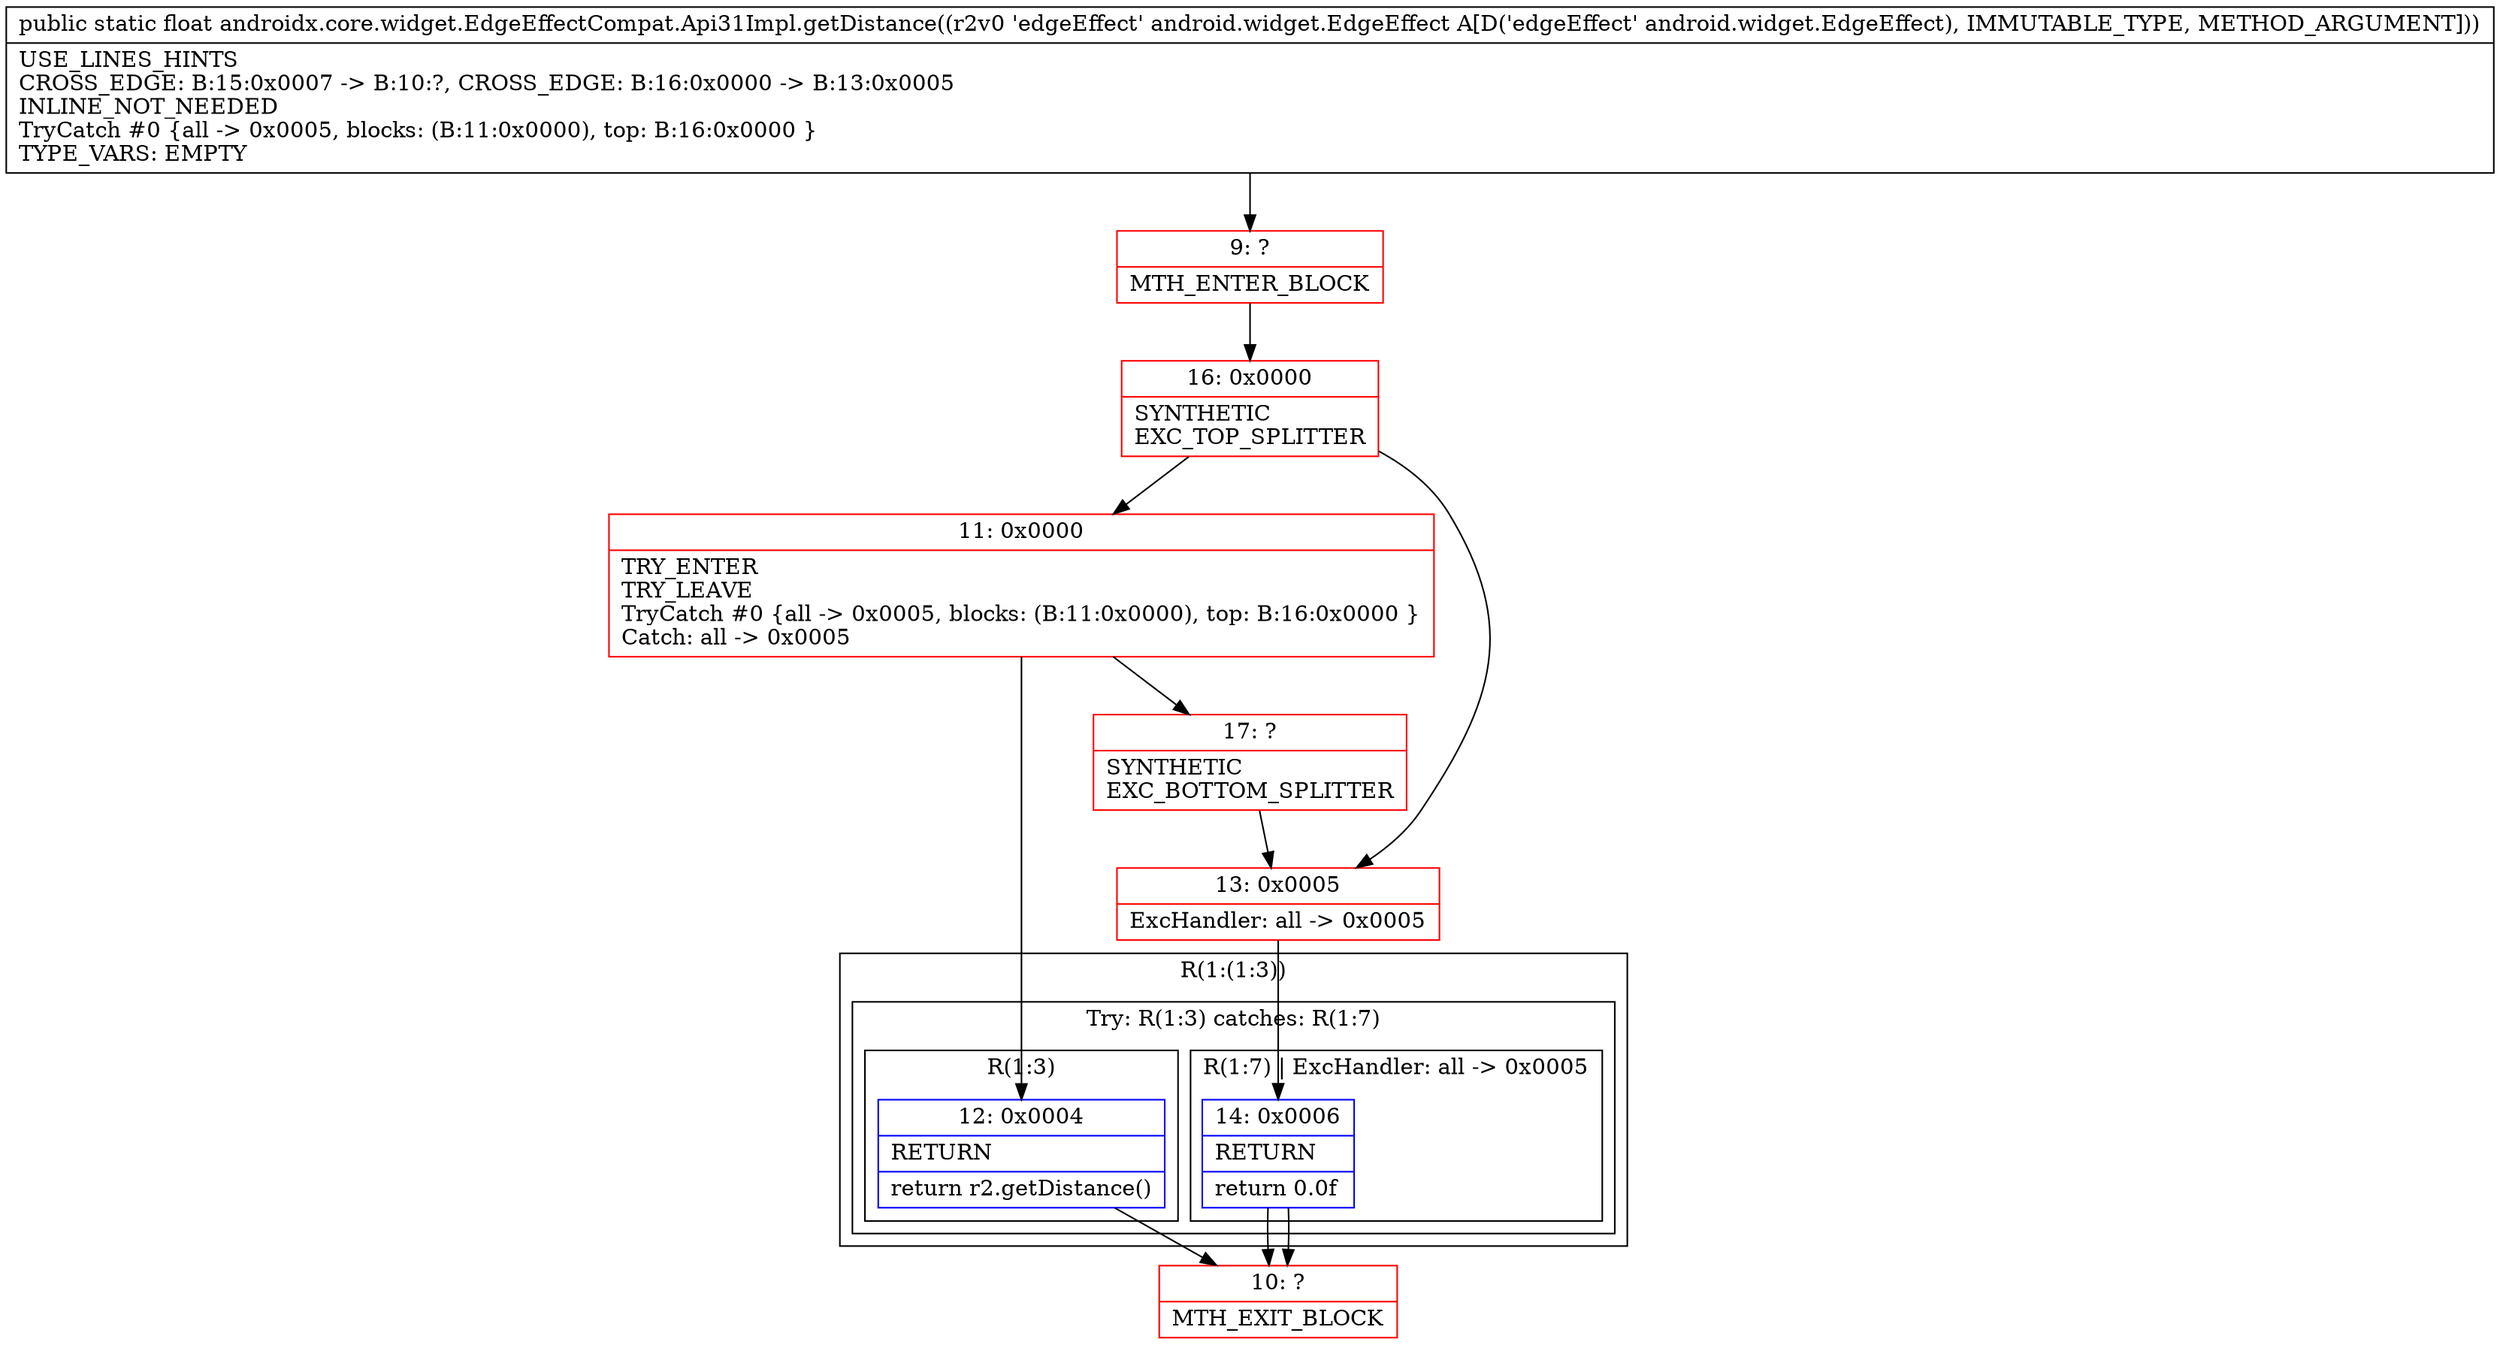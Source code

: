 digraph "CFG forandroidx.core.widget.EdgeEffectCompat.Api31Impl.getDistance(Landroid\/widget\/EdgeEffect;)F" {
subgraph cluster_Region_169406495 {
label = "R(1:(1:3))";
node [shape=record,color=blue];
subgraph cluster_TryCatchRegion_1222775488 {
label = "Try: R(1:3) catches: R(1:7)";
node [shape=record,color=blue];
subgraph cluster_Region_1485962688 {
label = "R(1:3)";
node [shape=record,color=blue];
Node_12 [shape=record,label="{12\:\ 0x0004|RETURN\l|return r2.getDistance()\l}"];
}
subgraph cluster_Region_297961887 {
label = "R(1:7) | ExcHandler: all \-\> 0x0005\l";
node [shape=record,color=blue];
Node_14 [shape=record,label="{14\:\ 0x0006|RETURN\l|return 0.0f\l}"];
}
}
}
subgraph cluster_Region_297961887 {
label = "R(1:7) | ExcHandler: all \-\> 0x0005\l";
node [shape=record,color=blue];
Node_14 [shape=record,label="{14\:\ 0x0006|RETURN\l|return 0.0f\l}"];
}
Node_9 [shape=record,color=red,label="{9\:\ ?|MTH_ENTER_BLOCK\l}"];
Node_16 [shape=record,color=red,label="{16\:\ 0x0000|SYNTHETIC\lEXC_TOP_SPLITTER\l}"];
Node_11 [shape=record,color=red,label="{11\:\ 0x0000|TRY_ENTER\lTRY_LEAVE\lTryCatch #0 \{all \-\> 0x0005, blocks: (B:11:0x0000), top: B:16:0x0000 \}\lCatch: all \-\> 0x0005\l}"];
Node_10 [shape=record,color=red,label="{10\:\ ?|MTH_EXIT_BLOCK\l}"];
Node_17 [shape=record,color=red,label="{17\:\ ?|SYNTHETIC\lEXC_BOTTOM_SPLITTER\l}"];
Node_13 [shape=record,color=red,label="{13\:\ 0x0005|ExcHandler: all \-\> 0x0005\l}"];
MethodNode[shape=record,label="{public static float androidx.core.widget.EdgeEffectCompat.Api31Impl.getDistance((r2v0 'edgeEffect' android.widget.EdgeEffect A[D('edgeEffect' android.widget.EdgeEffect), IMMUTABLE_TYPE, METHOD_ARGUMENT]))  | USE_LINES_HINTS\lCROSS_EDGE: B:15:0x0007 \-\> B:10:?, CROSS_EDGE: B:16:0x0000 \-\> B:13:0x0005\lINLINE_NOT_NEEDED\lTryCatch #0 \{all \-\> 0x0005, blocks: (B:11:0x0000), top: B:16:0x0000 \}\lTYPE_VARS: EMPTY\l}"];
MethodNode -> Node_9;Node_12 -> Node_10;
Node_14 -> Node_10;
Node_14 -> Node_10;
Node_9 -> Node_16;
Node_16 -> Node_11;
Node_16 -> Node_13;
Node_11 -> Node_12;
Node_11 -> Node_17;
Node_17 -> Node_13;
Node_13 -> Node_14;
}

